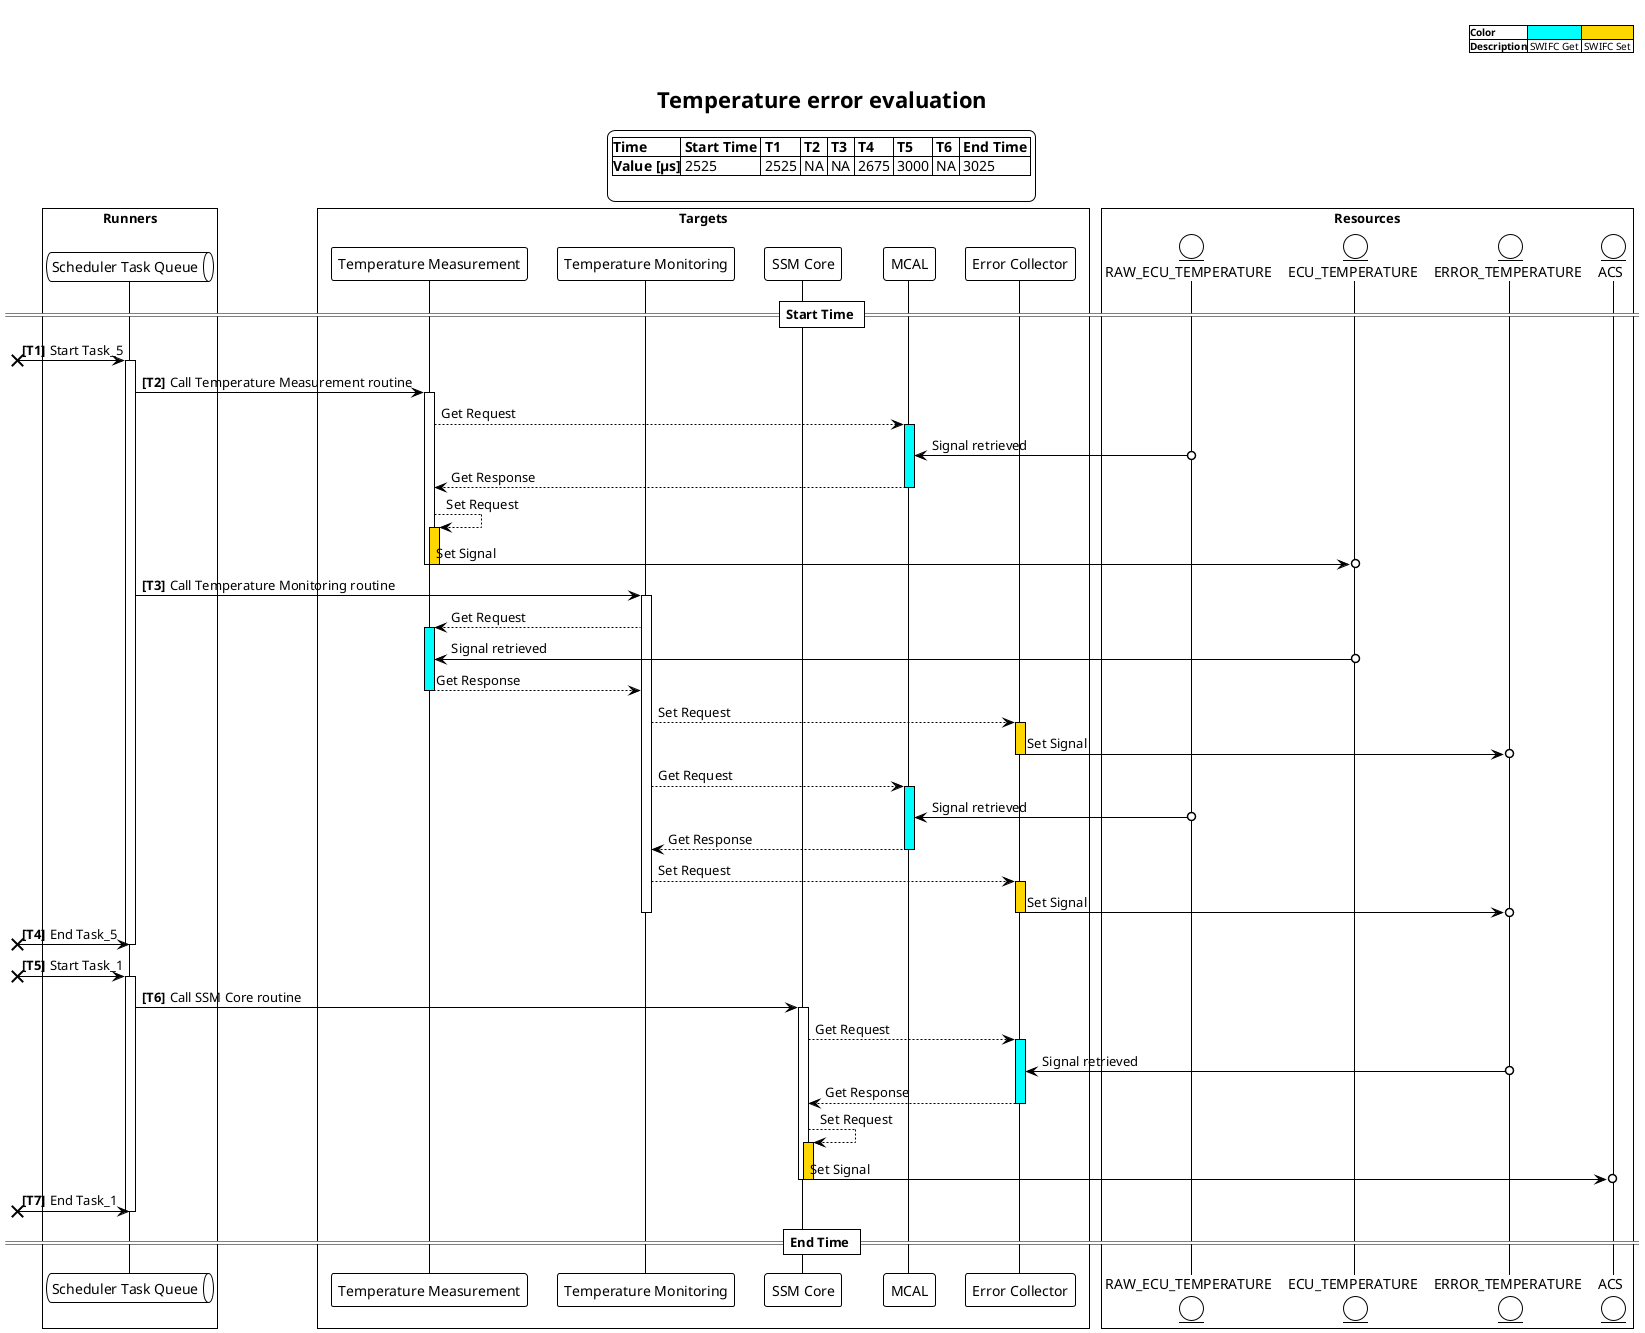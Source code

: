 @startuml
    !theme plain

    title Temperature error evaluation

    header
        
    	|<b>Color| <#cyan> | <#gold> |
    	|<b>Description| SWIFC Get | SWIFC Set |
    
    end header

    legend top
        |<b>Time| <b>Start Time | <b>T1 | <b>T2 | <b>T3 | <b>T4 | <b>T5 | <b>T6 | <b>End Time |
|<b>Value [&#181;s]| 2525 | 2525 | NA | NA | 2675 | 3000 | NA | 3025 |

    end legend

    'Entities

    box "Runners"
    	queue "Scheduler Task Queue" as scheduler_task_queue

    end box

    box "Targets"
    	participant "Temperature Measurement" as temperature_measurement
	participant "Temperature Monitoring" as temperature_monitoring
	participant "SSM Core" as ssm_core
	participant "MCAL" as mcal
	participant "Error Collector" as error_collector

    end box

    box "Resources"
    	entity "RAW_ECU_TEMPERATURE" as raw_ecu_temperature
	entity "ECU_TEMPERATURE" as ecu_temperature
	entity "ERROR_TEMPERATURE" as error_temperature
	entity "ACS" as acs

    end box

    'Sequence actions
    == Start Time ==

    

    autonumber "<b>[T0]"
    [x-> scheduler_task_queue: Start Task_5
    autonumber stop

    	activate scheduler_task_queue


    	autonumber resume
    	scheduler_task_queue-> temperature_measurement: Call Temperature Measurement routine
    	autonumber stop

    
		activate temperature_measurement


    			temperature_measurement --> mcal ++ #cyan: Get Request
    			raw_ecu_temperature o-> mcal:  Signal retrieved
    			return Get Response
    

    			temperature_measurement --> temperature_measurement ++ #gold: Set Request
    			temperature_measurement ->o ecu_temperature --: Set Signal
    
		deactivate temperature_measurement


    	autonumber resume
    	scheduler_task_queue-> temperature_monitoring: Call Temperature Monitoring routine
    	autonumber stop

    
		activate temperature_monitoring


    			temperature_monitoring --> temperature_measurement ++ #cyan: Get Request
    			ecu_temperature o-> temperature_measurement:  Signal retrieved
    			return Get Response
    

    			temperature_monitoring --> error_collector ++ #gold: Set Request
    			error_collector ->o error_temperature --: Set Signal
    

    			temperature_monitoring --> mcal ++ #cyan: Get Request
    			raw_ecu_temperature o-> mcal:  Signal retrieved
    			return Get Response
    

    			temperature_monitoring --> error_collector ++ #gold: Set Request
    			error_collector ->o error_temperature --: Set Signal
    
		deactivate temperature_monitoring



    autonumber resume
    [x-> scheduler_task_queue: End Task_5
    autonumber stop

    deactivate scheduler_task_queue


    autonumber resume
    [x-> scheduler_task_queue: Start Task_1
    autonumber stop

    activate scheduler_task_queue


    autonumber resume
    scheduler_task_queue-> ssm_core: Call SSM Core routine
    autonumber stop

    
	activate ssm_core


    		ssm_core --> error_collector ++ #cyan: Get Request
    		error_temperature o-> error_collector:  Signal retrieved
    		return Get Response
    

    		ssm_core --> ssm_core ++ #gold: Set Request
    		ssm_core ->o acs --: Set Signal
    
	deactivate ssm_core



    autonumber resume
    [x-> scheduler_task_queue: End Task_1
    autonumber stop

    deactivate scheduler_task_queue


    == End Time ==
    @enduml
    